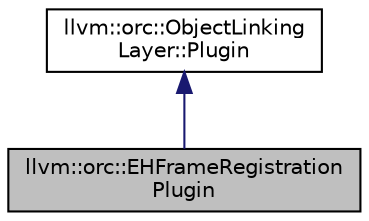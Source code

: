 digraph "llvm::orc::EHFrameRegistrationPlugin"
{
 // LATEX_PDF_SIZE
  bgcolor="transparent";
  edge [fontname="Helvetica",fontsize="10",labelfontname="Helvetica",labelfontsize="10"];
  node [fontname="Helvetica",fontsize="10",shape=record];
  Node1 [label="llvm::orc::EHFrameRegistration\lPlugin",height=0.2,width=0.4,color="black", fillcolor="grey75", style="filled", fontcolor="black",tooltip=" "];
  Node2 -> Node1 [dir="back",color="midnightblue",fontsize="10",style="solid",fontname="Helvetica"];
  Node2 [label="llvm::orc::ObjectLinking\lLayer::Plugin",height=0.2,width=0.4,color="black",URL="$classllvm_1_1orc_1_1ObjectLinkingLayer_1_1Plugin.html",tooltip="Plugin instances can be added to the ObjectLinkingLayer to receive callbacks when code is loaded or e..."];
}
